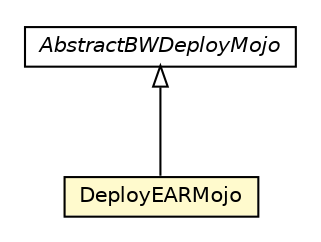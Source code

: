 #!/usr/local/bin/dot
#
# Class diagram 
# Generated by UMLGraph version R5_6-24-gf6e263 (http://www.umlgraph.org/)
#

digraph G {
	edge [fontname="Helvetica",fontsize=10,labelfontname="Helvetica",labelfontsize=10];
	node [fontname="Helvetica",fontsize=10,shape=plaintext];
	nodesep=0.25;
	ranksep=0.5;
	// fr.fastconnect.factory.tibco.bw.maven.deployment.DeployEARMojo
	c2478 [label=<<table title="fr.fastconnect.factory.tibco.bw.maven.deployment.DeployEARMojo" border="0" cellborder="1" cellspacing="0" cellpadding="2" port="p" bgcolor="lemonChiffon" href="./DeployEARMojo.html">
		<tr><td><table border="0" cellspacing="0" cellpadding="1">
<tr><td align="center" balign="center"> DeployEARMojo </td></tr>
		</table></td></tr>
		</table>>, URL="./DeployEARMojo.html", fontname="Helvetica", fontcolor="black", fontsize=10.0];
	// fr.fastconnect.factory.tibco.bw.maven.deployment.AbstractBWDeployMojo
	c2485 [label=<<table title="fr.fastconnect.factory.tibco.bw.maven.deployment.AbstractBWDeployMojo" border="0" cellborder="1" cellspacing="0" cellpadding="2" port="p" href="./AbstractBWDeployMojo.html">
		<tr><td><table border="0" cellspacing="0" cellpadding="1">
<tr><td align="center" balign="center"><font face="Helvetica-Oblique"> AbstractBWDeployMojo </font></td></tr>
		</table></td></tr>
		</table>>, URL="./AbstractBWDeployMojo.html", fontname="Helvetica", fontcolor="black", fontsize=10.0];
	//fr.fastconnect.factory.tibco.bw.maven.deployment.DeployEARMojo extends fr.fastconnect.factory.tibco.bw.maven.deployment.AbstractBWDeployMojo
	c2485:p -> c2478:p [dir=back,arrowtail=empty];
}

